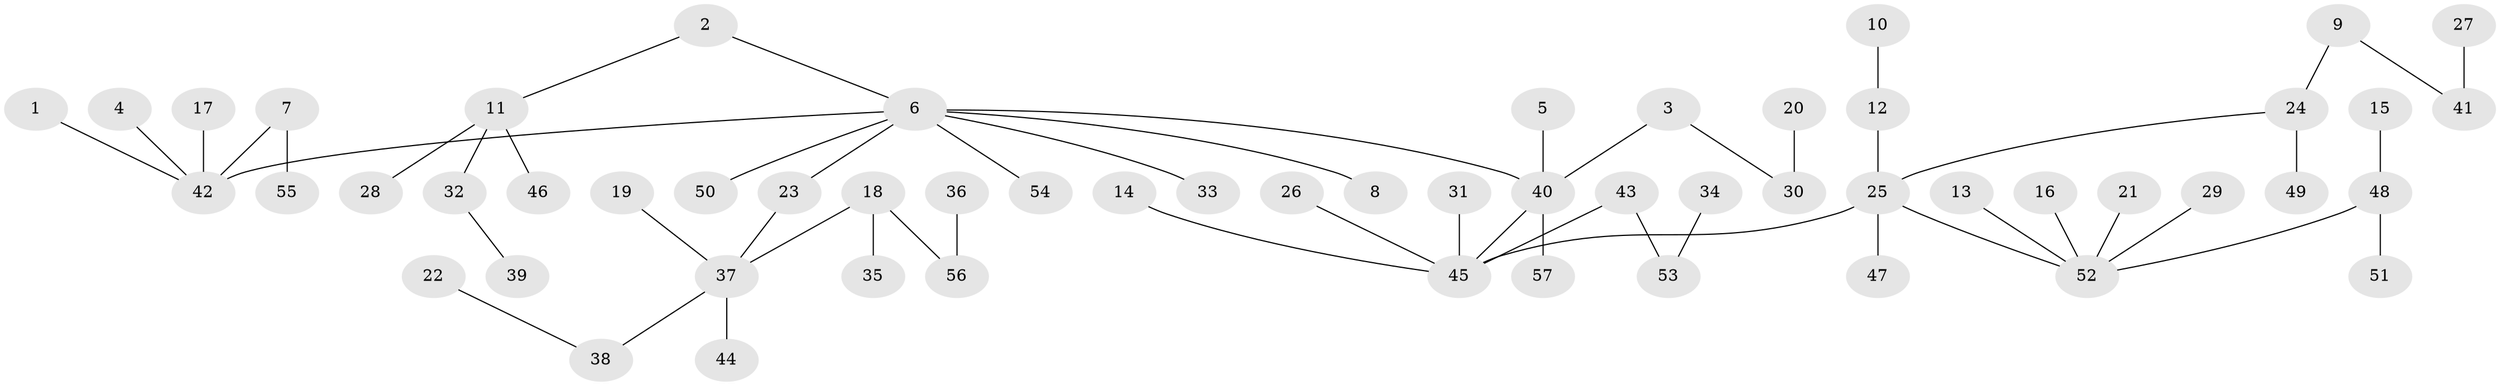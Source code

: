 // original degree distribution, {5: 0.028169014084507043, 8: 0.014084507042253521, 4: 0.07746478873239436, 3: 0.1267605633802817, 7: 0.007042253521126761, 1: 0.5, 2: 0.24647887323943662}
// Generated by graph-tools (version 1.1) at 2025/37/03/04/25 23:37:29]
// undirected, 57 vertices, 56 edges
graph export_dot {
  node [color=gray90,style=filled];
  1;
  2;
  3;
  4;
  5;
  6;
  7;
  8;
  9;
  10;
  11;
  12;
  13;
  14;
  15;
  16;
  17;
  18;
  19;
  20;
  21;
  22;
  23;
  24;
  25;
  26;
  27;
  28;
  29;
  30;
  31;
  32;
  33;
  34;
  35;
  36;
  37;
  38;
  39;
  40;
  41;
  42;
  43;
  44;
  45;
  46;
  47;
  48;
  49;
  50;
  51;
  52;
  53;
  54;
  55;
  56;
  57;
  1 -- 42 [weight=1.0];
  2 -- 6 [weight=1.0];
  2 -- 11 [weight=1.0];
  3 -- 30 [weight=1.0];
  3 -- 40 [weight=1.0];
  4 -- 42 [weight=1.0];
  5 -- 40 [weight=1.0];
  6 -- 8 [weight=1.0];
  6 -- 23 [weight=1.0];
  6 -- 33 [weight=1.0];
  6 -- 40 [weight=1.0];
  6 -- 42 [weight=1.0];
  6 -- 50 [weight=1.0];
  6 -- 54 [weight=1.0];
  7 -- 42 [weight=1.0];
  7 -- 55 [weight=1.0];
  9 -- 24 [weight=1.0];
  9 -- 41 [weight=1.0];
  10 -- 12 [weight=1.0];
  11 -- 28 [weight=1.0];
  11 -- 32 [weight=1.0];
  11 -- 46 [weight=1.0];
  12 -- 25 [weight=1.0];
  13 -- 52 [weight=1.0];
  14 -- 45 [weight=1.0];
  15 -- 48 [weight=1.0];
  16 -- 52 [weight=1.0];
  17 -- 42 [weight=1.0];
  18 -- 35 [weight=1.0];
  18 -- 37 [weight=1.0];
  18 -- 56 [weight=1.0];
  19 -- 37 [weight=1.0];
  20 -- 30 [weight=1.0];
  21 -- 52 [weight=1.0];
  22 -- 38 [weight=1.0];
  23 -- 37 [weight=1.0];
  24 -- 25 [weight=1.0];
  24 -- 49 [weight=1.0];
  25 -- 45 [weight=1.0];
  25 -- 47 [weight=1.0];
  25 -- 52 [weight=1.0];
  26 -- 45 [weight=1.0];
  27 -- 41 [weight=1.0];
  29 -- 52 [weight=1.0];
  31 -- 45 [weight=1.0];
  32 -- 39 [weight=1.0];
  34 -- 53 [weight=1.0];
  36 -- 56 [weight=1.0];
  37 -- 38 [weight=1.0];
  37 -- 44 [weight=1.0];
  40 -- 45 [weight=1.0];
  40 -- 57 [weight=1.0];
  43 -- 45 [weight=1.0];
  43 -- 53 [weight=1.0];
  48 -- 51 [weight=1.0];
  48 -- 52 [weight=1.0];
}
